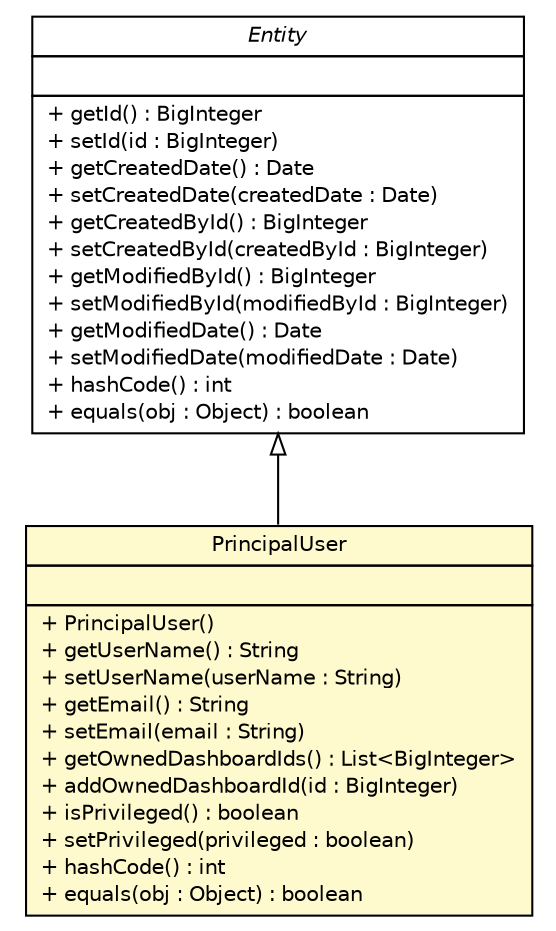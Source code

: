 #!/usr/local/bin/dot
#
# Class diagram 
# Generated by UMLGraph version R5_6 (http://www.umlgraph.org/)
#

digraph G {
	edge [fontname="Helvetica",fontsize=10,labelfontname="Helvetica",labelfontsize=10];
	node [fontname="Helvetica",fontsize=10,shape=plaintext];
	nodesep=0.25;
	ranksep=0.5;
	// com.salesforce.dva.argus.sdk.entity.PrincipalUser
	c914 [label=<<table title="com.salesforce.dva.argus.sdk.entity.PrincipalUser" border="0" cellborder="1" cellspacing="0" cellpadding="2" port="p" bgcolor="lemonChiffon" href="./PrincipalUser.html">
		<tr><td><table border="0" cellspacing="0" cellpadding="1">
<tr><td align="center" balign="center"> PrincipalUser </td></tr>
		</table></td></tr>
		<tr><td><table border="0" cellspacing="0" cellpadding="1">
<tr><td align="left" balign="left">  </td></tr>
		</table></td></tr>
		<tr><td><table border="0" cellspacing="0" cellpadding="1">
<tr><td align="left" balign="left"> + PrincipalUser() </td></tr>
<tr><td align="left" balign="left"> + getUserName() : String </td></tr>
<tr><td align="left" balign="left"> + setUserName(userName : String) </td></tr>
<tr><td align="left" balign="left"> + getEmail() : String </td></tr>
<tr><td align="left" balign="left"> + setEmail(email : String) </td></tr>
<tr><td align="left" balign="left"> + getOwnedDashboardIds() : List&lt;BigInteger&gt; </td></tr>
<tr><td align="left" balign="left"> + addOwnedDashboardId(id : BigInteger) </td></tr>
<tr><td align="left" balign="left"> + isPrivileged() : boolean </td></tr>
<tr><td align="left" balign="left"> + setPrivileged(privileged : boolean) </td></tr>
<tr><td align="left" balign="left"> + hashCode() : int </td></tr>
<tr><td align="left" balign="left"> + equals(obj : Object) : boolean </td></tr>
		</table></td></tr>
		</table>>, URL="./PrincipalUser.html", fontname="Helvetica", fontcolor="black", fontsize=10.0];
	//com.salesforce.dva.argus.sdk.entity.PrincipalUser extends com.salesforce.dva.argus.sdk.entity.Entity
	c927:p -> c914:p [dir=back,arrowtail=empty];
	// com.salesforce.dva.argus.sdk.entity.Entity
	c927 [label=<<table title="com.salesforce.dva.argus.sdk.entity.Entity" border="0" cellborder="1" cellspacing="0" cellpadding="2" port="p" href="http://java.sun.com/j2se/1.4.2/docs/api/com/salesforce/dva/argus/sdk/entity/Entity.html">
		<tr><td><table border="0" cellspacing="0" cellpadding="1">
<tr><td align="center" balign="center"><font face="Helvetica-Oblique"> Entity </font></td></tr>
		</table></td></tr>
		<tr><td><table border="0" cellspacing="0" cellpadding="1">
<tr><td align="left" balign="left">  </td></tr>
		</table></td></tr>
		<tr><td><table border="0" cellspacing="0" cellpadding="1">
<tr><td align="left" balign="left"> + getId() : BigInteger </td></tr>
<tr><td align="left" balign="left"> + setId(id : BigInteger) </td></tr>
<tr><td align="left" balign="left"> + getCreatedDate() : Date </td></tr>
<tr><td align="left" balign="left"> + setCreatedDate(createdDate : Date) </td></tr>
<tr><td align="left" balign="left"> + getCreatedById() : BigInteger </td></tr>
<tr><td align="left" balign="left"> + setCreatedById(createdById : BigInteger) </td></tr>
<tr><td align="left" balign="left"> + getModifiedById() : BigInteger </td></tr>
<tr><td align="left" balign="left"> + setModifiedById(modifiedById : BigInteger) </td></tr>
<tr><td align="left" balign="left"> + getModifiedDate() : Date </td></tr>
<tr><td align="left" balign="left"> + setModifiedDate(modifiedDate : Date) </td></tr>
<tr><td align="left" balign="left"> + hashCode() : int </td></tr>
<tr><td align="left" balign="left"> + equals(obj : Object) : boolean </td></tr>
		</table></td></tr>
		</table>>, URL="http://java.sun.com/j2se/1.4.2/docs/api/com/salesforce/dva/argus/sdk/entity/Entity.html", fontname="Helvetica", fontcolor="black", fontsize=10.0];
}

